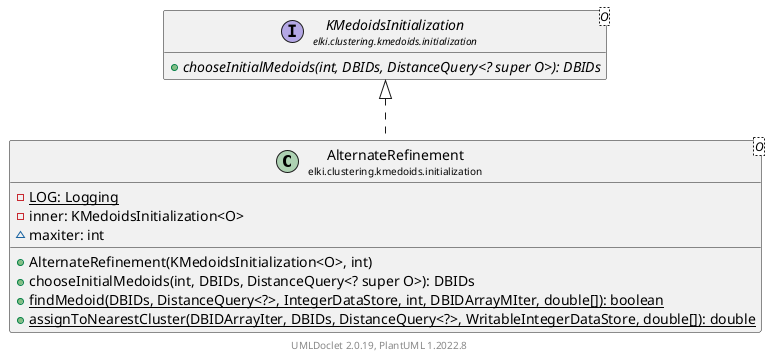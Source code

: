 @startuml
    remove .*\.(Instance|Par|Parameterizer|Factory)$
    set namespaceSeparator none
    hide empty fields
    hide empty methods

    class "<size:14>AlternateRefinement\n<size:10>elki.clustering.kmedoids.initialization" as elki.clustering.kmedoids.initialization.AlternateRefinement<O> [[AlternateRefinement.html]] {
        {static} -LOG: Logging
        -inner: KMedoidsInitialization<O>
        ~maxiter: int
        +AlternateRefinement(KMedoidsInitialization<O>, int)
        +chooseInitialMedoids(int, DBIDs, DistanceQuery<? super O>): DBIDs
        {static} +findMedoid(DBIDs, DistanceQuery<?>, IntegerDataStore, int, DBIDArrayMIter, double[]): boolean
        {static} +assignToNearestCluster(DBIDArrayIter, DBIDs, DistanceQuery<?>, WritableIntegerDataStore, double[]): double
    }

    interface "<size:14>KMedoidsInitialization\n<size:10>elki.clustering.kmedoids.initialization" as elki.clustering.kmedoids.initialization.KMedoidsInitialization<O> [[KMedoidsInitialization.html]] {
        {abstract} +chooseInitialMedoids(int, DBIDs, DistanceQuery<? super O>): DBIDs
    }
    class "<size:14>AlternateRefinement.Par\n<size:10>elki.clustering.kmedoids.initialization" as elki.clustering.kmedoids.initialization.AlternateRefinement.Par<O> [[AlternateRefinement.Par.html]]

    elki.clustering.kmedoids.initialization.KMedoidsInitialization <|.. elki.clustering.kmedoids.initialization.AlternateRefinement
    elki.clustering.kmedoids.initialization.AlternateRefinement +-- elki.clustering.kmedoids.initialization.AlternateRefinement.Par

    center footer UMLDoclet 2.0.19, PlantUML 1.2022.8
@enduml
